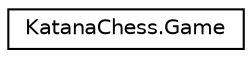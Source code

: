 digraph "Graphical Class Hierarchy"
{
  edge [fontname="Helvetica",fontsize="10",labelfontname="Helvetica",labelfontsize="10"];
  node [fontname="Helvetica",fontsize="10",shape=record];
  rankdir="LR";
  Node1 [label="KatanaChess.Game",height=0.2,width=0.4,color="black", fillcolor="white", style="filled",URL="$class_katana_chess_1_1_game.html"];
}
